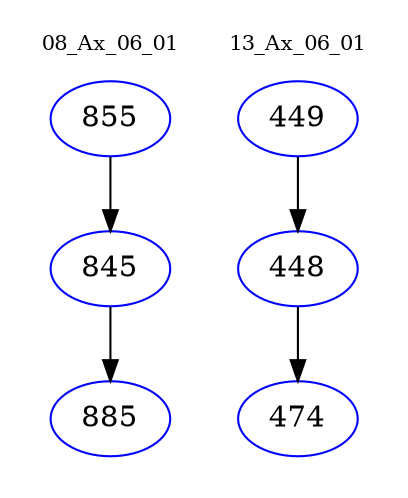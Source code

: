 digraph{
subgraph cluster_0 {
color = white
label = "08_Ax_06_01";
fontsize=10;
T0_855 [label="855", color="blue"]
T0_855 -> T0_845 [color="black"]
T0_845 [label="845", color="blue"]
T0_845 -> T0_885 [color="black"]
T0_885 [label="885", color="blue"]
}
subgraph cluster_1 {
color = white
label = "13_Ax_06_01";
fontsize=10;
T1_449 [label="449", color="blue"]
T1_449 -> T1_448 [color="black"]
T1_448 [label="448", color="blue"]
T1_448 -> T1_474 [color="black"]
T1_474 [label="474", color="blue"]
}
}
